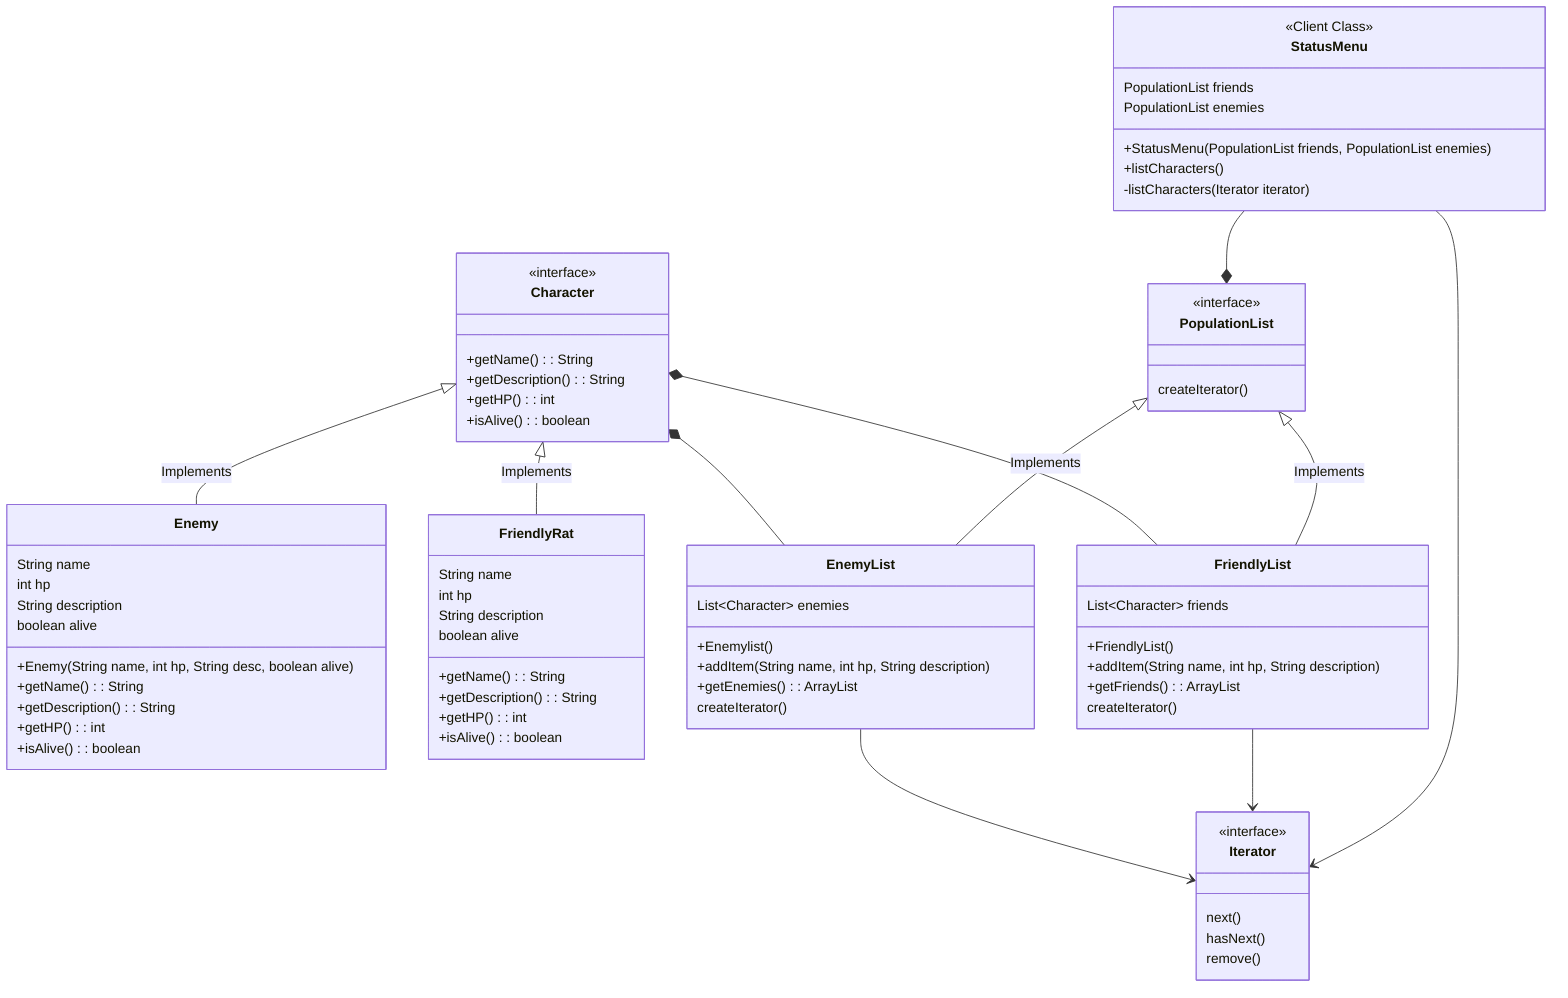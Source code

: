 classDiagram
    Character <|-- Enemy: Implements
    Character <|-- FriendlyRat: Implements
    StatusMenu --> Iterator
    StatusMenu --* PopulationList
    PopulationList <|-- FriendlyList: Implements
    PopulationList <|-- EnemyList: Implements
    Character *-- FriendlyList
    Character *-- EnemyList
    FriendlyList --> Iterator
    EnemyList --> Iterator





    class Character {
        <<interface>>
        +getName(): String
        +getDescription(): String
        +getHP(): int
        +isAlive(): boolean
    }
    class FriendlyRat {
        String name
        int hp
        String description
        boolean alive
        +getName(): String
        +getDescription(): String
        +getHP(): int
        +isAlive(): boolean
    }
    class Enemy {
        String name
        int hp
        String description
        boolean alive
        +Enemy(String name, int hp, String desc, boolean alive)
        +getName(): String
        +getDescription(): String
        +getHP(): int
        +isAlive(): boolean
    }
    class PopulationList {
        <<interface>>
        createIterator()
    }
    class FriendlyList {
        List~Character~ friends
        +FriendlyList()
        +addItem(String name, int hp, String description)
        +getFriends(): ArrayList
        createIterator()
    }
    class EnemyList {
        List~Character~ enemies
        +Enemylist()
        +addItem(String name, int hp, String description)
        +getEnemies(): ArrayList
        createIterator()
    }
    class Iterator {
        <<interface>>
        next()
        hasNext()
        remove()
    }
    class StatusMenu {
        <<Client Class>>
        PopulationList friends
        PopulationList enemies
        +StatusMenu(PopulationList friends, PopulationList enemies)
        +listCharacters()
        -listCharacters(Iterator iterator)
    }